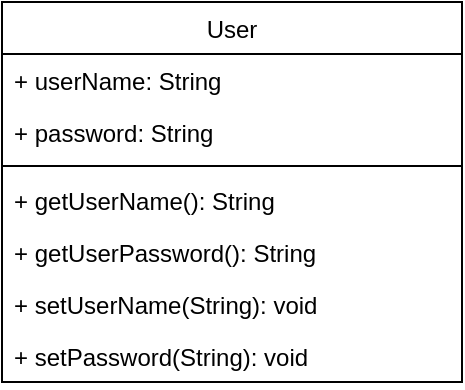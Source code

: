 <mxfile version="24.6.2" type="github">
  <diagram name="ページ1" id="J82WmbOzsomFr6jDAw59">
    <mxGraphModel dx="752" dy="458" grid="1" gridSize="10" guides="1" tooltips="1" connect="1" arrows="1" fold="1" page="1" pageScale="1" pageWidth="827" pageHeight="1169" math="0" shadow="0">
      <root>
        <mxCell id="0" />
        <mxCell id="1" parent="0" />
        <mxCell id="2SzVyAF_JUBZiLxPR9rY-7" value="&lt;span style=&quot;font-weight: 400;&quot;&gt;User&lt;/span&gt;" style="swimlane;fontStyle=1;align=center;verticalAlign=top;childLayout=stackLayout;horizontal=1;startSize=26;horizontalStack=0;resizeParent=1;resizeParentMax=0;resizeLast=0;collapsible=1;marginBottom=0;whiteSpace=wrap;html=1;" vertex="1" parent="1">
          <mxGeometry x="150" y="110" width="230" height="190" as="geometry" />
        </mxCell>
        <mxCell id="2SzVyAF_JUBZiLxPR9rY-8" value="+ userName: String" style="text;strokeColor=none;fillColor=none;align=left;verticalAlign=top;spacingLeft=4;spacingRight=4;overflow=hidden;rotatable=0;points=[[0,0.5],[1,0.5]];portConstraint=eastwest;whiteSpace=wrap;html=1;" vertex="1" parent="2SzVyAF_JUBZiLxPR9rY-7">
          <mxGeometry y="26" width="230" height="26" as="geometry" />
        </mxCell>
        <mxCell id="2SzVyAF_JUBZiLxPR9rY-11" value="+ password: String&amp;nbsp;" style="text;strokeColor=none;fillColor=none;align=left;verticalAlign=top;spacingLeft=4;spacingRight=4;overflow=hidden;rotatable=0;points=[[0,0.5],[1,0.5]];portConstraint=eastwest;whiteSpace=wrap;html=1;" vertex="1" parent="2SzVyAF_JUBZiLxPR9rY-7">
          <mxGeometry y="52" width="230" height="26" as="geometry" />
        </mxCell>
        <mxCell id="2SzVyAF_JUBZiLxPR9rY-9" value="" style="line;strokeWidth=1;fillColor=none;align=left;verticalAlign=middle;spacingTop=-1;spacingLeft=3;spacingRight=3;rotatable=0;labelPosition=right;points=[];portConstraint=eastwest;strokeColor=inherit;" vertex="1" parent="2SzVyAF_JUBZiLxPR9rY-7">
          <mxGeometry y="78" width="230" height="8" as="geometry" />
        </mxCell>
        <mxCell id="2SzVyAF_JUBZiLxPR9rY-10" value="+ getUserName(): String" style="text;strokeColor=none;fillColor=none;align=left;verticalAlign=top;spacingLeft=4;spacingRight=4;overflow=hidden;rotatable=0;points=[[0,0.5],[1,0.5]];portConstraint=eastwest;whiteSpace=wrap;html=1;" vertex="1" parent="2SzVyAF_JUBZiLxPR9rY-7">
          <mxGeometry y="86" width="230" height="26" as="geometry" />
        </mxCell>
        <mxCell id="2SzVyAF_JUBZiLxPR9rY-12" value="+ getUserPassword(): String" style="text;strokeColor=none;fillColor=none;align=left;verticalAlign=top;spacingLeft=4;spacingRight=4;overflow=hidden;rotatable=0;points=[[0,0.5],[1,0.5]];portConstraint=eastwest;whiteSpace=wrap;html=1;" vertex="1" parent="2SzVyAF_JUBZiLxPR9rY-7">
          <mxGeometry y="112" width="230" height="26" as="geometry" />
        </mxCell>
        <mxCell id="2SzVyAF_JUBZiLxPR9rY-14" value="+ setUserName(String): void" style="text;strokeColor=none;fillColor=none;align=left;verticalAlign=top;spacingLeft=4;spacingRight=4;overflow=hidden;rotatable=0;points=[[0,0.5],[1,0.5]];portConstraint=eastwest;whiteSpace=wrap;html=1;" vertex="1" parent="2SzVyAF_JUBZiLxPR9rY-7">
          <mxGeometry y="138" width="230" height="26" as="geometry" />
        </mxCell>
        <mxCell id="2SzVyAF_JUBZiLxPR9rY-13" value="+ setPassword(String): void" style="text;strokeColor=none;fillColor=none;align=left;verticalAlign=top;spacingLeft=4;spacingRight=4;overflow=hidden;rotatable=0;points=[[0,0.5],[1,0.5]];portConstraint=eastwest;whiteSpace=wrap;html=1;" vertex="1" parent="2SzVyAF_JUBZiLxPR9rY-7">
          <mxGeometry y="164" width="230" height="26" as="geometry" />
        </mxCell>
      </root>
    </mxGraphModel>
  </diagram>
</mxfile>
